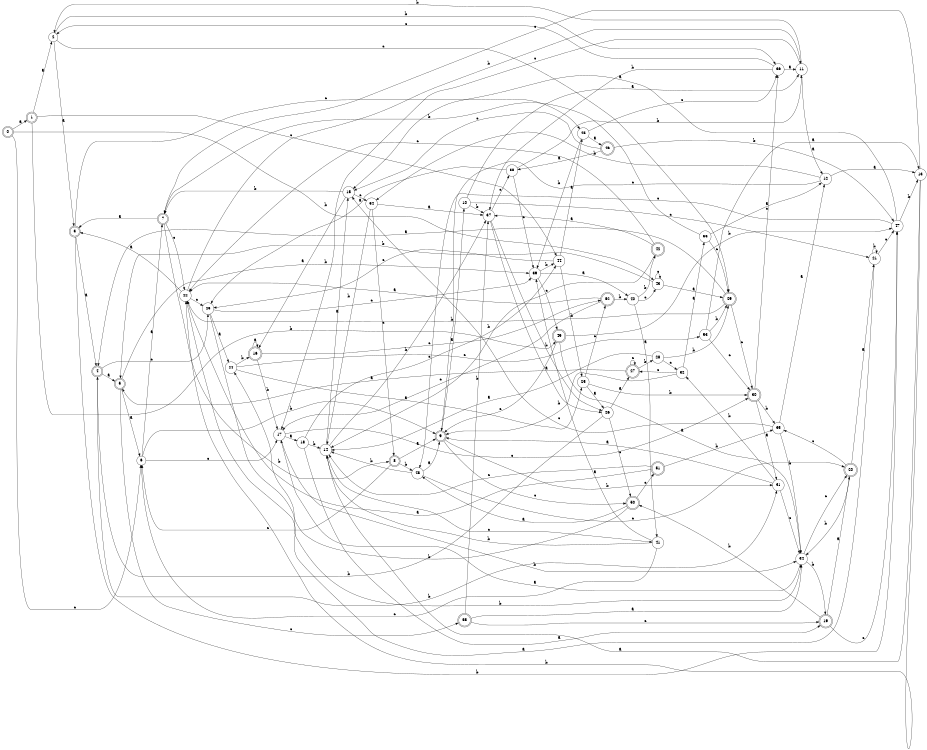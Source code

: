 digraph n45_9 {
__start0 [label="" shape="none"];

rankdir=LR;
size="8,5";

s0 [style="rounded,filled", color="black", fillcolor="white" shape="doublecircle", label="0"];
s1 [style="rounded,filled", color="black", fillcolor="white" shape="doublecircle", label="1"];
s2 [style="filled", color="black", fillcolor="white" shape="circle", label="2"];
s3 [style="rounded,filled", color="black", fillcolor="white" shape="doublecircle", label="3"];
s4 [style="rounded,filled", color="black", fillcolor="white" shape="doublecircle", label="4"];
s5 [style="rounded,filled", color="black", fillcolor="white" shape="doublecircle", label="5"];
s6 [style="filled", color="black", fillcolor="white" shape="circle", label="6"];
s7 [style="rounded,filled", color="black", fillcolor="white" shape="doublecircle", label="7"];
s8 [style="rounded,filled", color="black", fillcolor="white" shape="doublecircle", label="8"];
s9 [style="rounded,filled", color="black", fillcolor="white" shape="doublecircle", label="9"];
s10 [style="filled", color="black", fillcolor="white" shape="circle", label="10"];
s11 [style="filled", color="black", fillcolor="white" shape="circle", label="11"];
s12 [style="filled", color="black", fillcolor="white" shape="circle", label="12"];
s13 [style="filled", color="black", fillcolor="white" shape="circle", label="13"];
s14 [style="filled", color="black", fillcolor="white" shape="circle", label="14"];
s15 [style="filled", color="black", fillcolor="white" shape="circle", label="15"];
s16 [style="rounded,filled", color="black", fillcolor="white" shape="doublecircle", label="16"];
s17 [style="filled", color="black", fillcolor="white" shape="circle", label="17"];
s18 [style="filled", color="black", fillcolor="white" shape="circle", label="18"];
s19 [style="rounded,filled", color="black", fillcolor="white" shape="doublecircle", label="19"];
s20 [style="rounded,filled", color="black", fillcolor="white" shape="doublecircle", label="20"];
s21 [style="filled", color="black", fillcolor="white" shape="circle", label="21"];
s22 [style="filled", color="black", fillcolor="white" shape="circle", label="22"];
s23 [style="filled", color="black", fillcolor="white" shape="circle", label="23"];
s24 [style="filled", color="black", fillcolor="white" shape="circle", label="24"];
s25 [style="filled", color="black", fillcolor="white" shape="circle", label="25"];
s26 [style="filled", color="black", fillcolor="white" shape="circle", label="26"];
s27 [style="rounded,filled", color="black", fillcolor="white" shape="doublecircle", label="27"];
s28 [style="filled", color="black", fillcolor="white" shape="circle", label="28"];
s29 [style="rounded,filled", color="black", fillcolor="white" shape="doublecircle", label="29"];
s30 [style="rounded,filled", color="black", fillcolor="white" shape="doublecircle", label="30"];
s31 [style="filled", color="black", fillcolor="white" shape="circle", label="31"];
s32 [style="filled", color="black", fillcolor="white" shape="circle", label="32"];
s33 [style="filled", color="black", fillcolor="white" shape="circle", label="33"];
s34 [style="filled", color="black", fillcolor="white" shape="circle", label="34"];
s35 [style="filled", color="black", fillcolor="white" shape="circle", label="35"];
s36 [style="filled", color="black", fillcolor="white" shape="circle", label="36"];
s37 [style="filled", color="black", fillcolor="white" shape="circle", label="37"];
s38 [style="filled", color="black", fillcolor="white" shape="circle", label="38"];
s39 [style="filled", color="black", fillcolor="white" shape="circle", label="39"];
s40 [style="filled", color="black", fillcolor="white" shape="circle", label="40"];
s41 [style="filled", color="black", fillcolor="white" shape="circle", label="41"];
s42 [style="rounded,filled", color="black", fillcolor="white" shape="doublecircle", label="42"];
s43 [style="filled", color="black", fillcolor="white" shape="circle", label="43"];
s44 [style="filled", color="black", fillcolor="white" shape="circle", label="44"];
s45 [style="filled", color="black", fillcolor="white" shape="circle", label="45"];
s46 [style="rounded,filled", color="black", fillcolor="white" shape="doublecircle", label="46"];
s47 [style="filled", color="black", fillcolor="white" shape="circle", label="47"];
s48 [style="filled", color="black", fillcolor="white" shape="circle", label="48"];
s49 [style="rounded,filled", color="black", fillcolor="white" shape="doublecircle", label="49"];
s50 [style="rounded,filled", color="black", fillcolor="white" shape="doublecircle", label="50"];
s51 [style="rounded,filled", color="black", fillcolor="white" shape="doublecircle", label="51"];
s52 [style="rounded,filled", color="black", fillcolor="white" shape="doublecircle", label="52"];
s53 [style="filled", color="black", fillcolor="white" shape="circle", label="53"];
s54 [style="filled", color="black", fillcolor="white" shape="circle", label="54"];
s55 [style="rounded,filled", color="black", fillcolor="white" shape="doublecircle", label="55"];
s0 -> s1 [label="a"];
s0 -> s43 [label="b"];
s0 -> s6 [label="c"];
s1 -> s2 [label="a"];
s1 -> s49 [label="b"];
s1 -> s44 [label="c"];
s2 -> s3 [label="a"];
s2 -> s36 [label="b"];
s2 -> s29 [label="c"];
s3 -> s4 [label="a"];
s3 -> s47 [label="b"];
s3 -> s45 [label="c"];
s4 -> s5 [label="a"];
s4 -> s31 [label="b"];
s4 -> s23 [label="c"];
s5 -> s6 [label="a"];
s5 -> s39 [label="b"];
s5 -> s55 [label="c"];
s6 -> s7 [label="a"];
s6 -> s9 [label="b"];
s6 -> s17 [label="c"];
s7 -> s3 [label="a"];
s7 -> s8 [label="b"];
s7 -> s22 [label="c"];
s8 -> s9 [label="a"];
s8 -> s48 [label="b"];
s8 -> s6 [label="c"];
s9 -> s10 [label="a"];
s9 -> s31 [label="b"];
s9 -> s50 [label="c"];
s10 -> s11 [label="a"];
s10 -> s37 [label="b"];
s10 -> s21 [label="c"];
s11 -> s12 [label="a"];
s11 -> s2 [label="b"];
s11 -> s17 [label="c"];
s12 -> s13 [label="a"];
s12 -> s54 [label="b"];
s12 -> s9 [label="c"];
s13 -> s14 [label="a"];
s13 -> s22 [label="b"];
s13 -> s7 [label="c"];
s14 -> s15 [label="a"];
s14 -> s37 [label="b"];
s14 -> s41 [label="c"];
s15 -> s16 [label="a"];
s15 -> s7 [label="b"];
s15 -> s54 [label="c"];
s16 -> s16 [label="a"];
s16 -> s17 [label="b"];
s16 -> s52 [label="c"];
s17 -> s18 [label="a"];
s17 -> s34 [label="b"];
s17 -> s30 [label="c"];
s18 -> s19 [label="a"];
s18 -> s14 [label="b"];
s18 -> s44 [label="c"];
s19 -> s20 [label="a"];
s19 -> s50 [label="b"];
s19 -> s47 [label="c"];
s20 -> s21 [label="a"];
s20 -> s34 [label="b"];
s20 -> s35 [label="c"];
s21 -> s22 [label="a"];
s21 -> s21 [label="b"];
s21 -> s47 [label="c"];
s22 -> s3 [label="a"];
s22 -> s11 [label="b"];
s22 -> s23 [label="c"];
s23 -> s24 [label="a"];
s23 -> s34 [label="b"];
s23 -> s39 [label="c"];
s24 -> s25 [label="a"];
s24 -> s16 [label="b"];
s24 -> s53 [label="c"];
s25 -> s26 [label="a"];
s25 -> s30 [label="b"];
s25 -> s52 [label="c"];
s26 -> s27 [label="a"];
s26 -> s4 [label="b"];
s26 -> s50 [label="c"];
s27 -> s5 [label="a"];
s27 -> s28 [label="b"];
s27 -> s27 [label="c"];
s28 -> s14 [label="a"];
s28 -> s29 [label="b"];
s28 -> s32 [label="c"];
s29 -> s4 [label="a"];
s29 -> s22 [label="b"];
s29 -> s30 [label="c"];
s30 -> s31 [label="a"];
s30 -> s35 [label="b"];
s30 -> s36 [label="c"];
s31 -> s9 [label="a"];
s31 -> s32 [label="b"];
s31 -> s34 [label="c"];
s32 -> s33 [label="a"];
s32 -> s9 [label="b"];
s32 -> s27 [label="c"];
s33 -> s12 [label="a"];
s33 -> s7 [label="b"];
s33 -> s29 [label="c"];
s34 -> s17 [label="a"];
s34 -> s19 [label="b"];
s34 -> s20 [label="c"];
s35 -> s12 [label="a"];
s35 -> s34 [label="b"];
s35 -> s15 [label="c"];
s36 -> s11 [label="a"];
s36 -> s37 [label="b"];
s36 -> s2 [label="c"];
s37 -> s26 [label="a"];
s37 -> s26 [label="b"];
s37 -> s38 [label="c"];
s38 -> s23 [label="a"];
s38 -> s11 [label="b"];
s38 -> s39 [label="c"];
s39 -> s40 [label="a"];
s39 -> s44 [label="b"];
s39 -> s49 [label="c"];
s40 -> s41 [label="a"];
s40 -> s42 [label="b"];
s40 -> s43 [label="c"];
s41 -> s39 [label="a"];
s41 -> s14 [label="b"];
s41 -> s6 [label="c"];
s42 -> s37 [label="a"];
s42 -> s14 [label="b"];
s42 -> s22 [label="c"];
s43 -> s29 [label="a"];
s43 -> s5 [label="b"];
s43 -> s43 [label="c"];
s44 -> s45 [label="a"];
s44 -> s25 [label="b"];
s44 -> s23 [label="c"];
s45 -> s46 [label="a"];
s45 -> s39 [label="b"];
s45 -> s36 [label="c"];
s46 -> s38 [label="a"];
s46 -> s47 [label="b"];
s46 -> s15 [label="c"];
s47 -> s15 [label="a"];
s47 -> s13 [label="b"];
s47 -> s48 [label="c"];
s48 -> s9 [label="a"];
s48 -> s14 [label="b"];
s48 -> s20 [label="c"];
s49 -> s34 [label="a"];
s49 -> s47 [label="b"];
s49 -> s9 [label="c"];
s50 -> s48 [label="a"];
s50 -> s24 [label="b"];
s50 -> s51 [label="c"];
s51 -> s22 [label="a"];
s51 -> s35 [label="b"];
s51 -> s14 [label="c"];
s52 -> s22 [label="a"];
s52 -> s40 [label="b"];
s52 -> s17 [label="c"];
s53 -> s13 [label="a"];
s53 -> s29 [label="b"];
s53 -> s30 [label="c"];
s54 -> s37 [label="a"];
s54 -> s14 [label="b"];
s54 -> s8 [label="c"];
s55 -> s34 [label="a"];
s55 -> s37 [label="b"];
s55 -> s19 [label="c"];

}